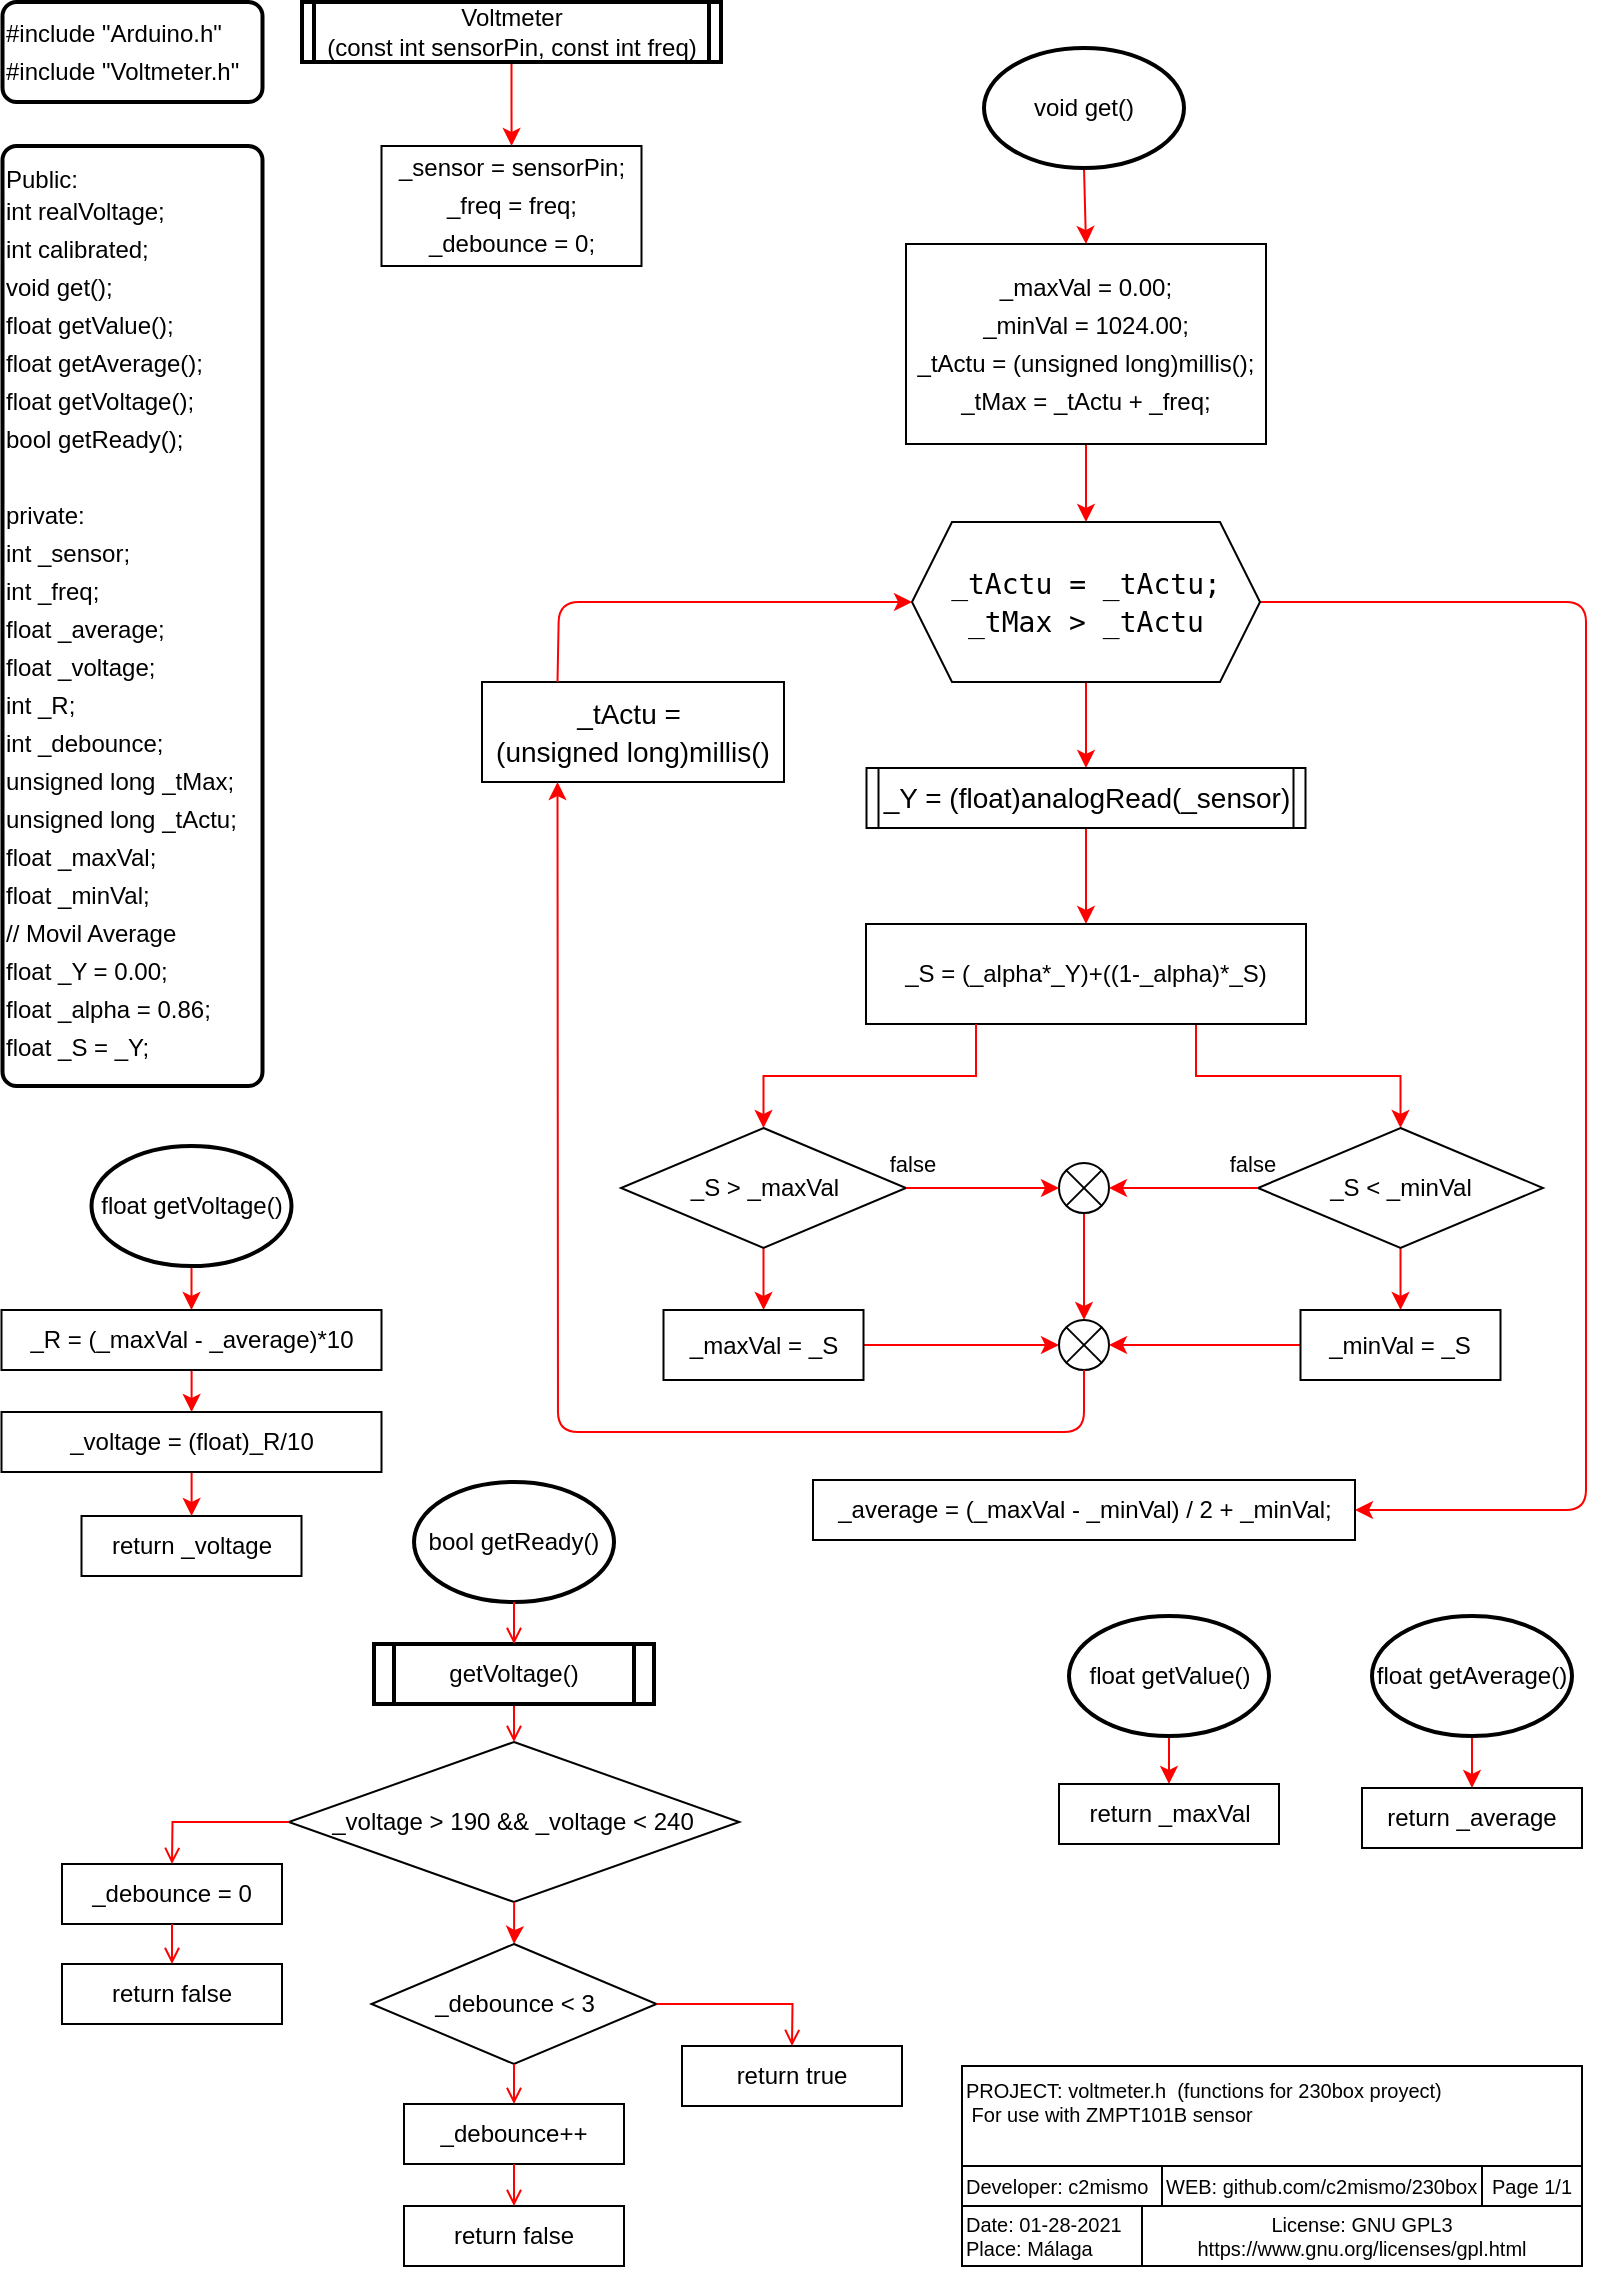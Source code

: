 <mxfile version="14.4.3" type="device"><diagram id="sKhoy_8j1_o4b1sWBmIq" name="Página-1"><mxGraphModel dx="1102" dy="552" grid="1" gridSize="10" guides="1" tooltips="1" connect="1" arrows="1" fold="1" page="1" pageScale="1" pageWidth="827" pageHeight="1169" math="0" shadow="0"><root><mxCell id="0"/><mxCell id="1" parent="0"/><mxCell id="62" value="&lt;div style=&quot;line-height: 19px&quot;&gt;_voltage &amp;gt; 190 &amp;amp;&amp;amp; _voltage &amp;lt; 240&lt;/div&gt;" style="rhombus;whiteSpace=wrap;html=1;rounded=0;fontColor=#000000;strokeColor=#000000;strokeWidth=1;fillColor=#FFFFFF;arcSize=14;" parent="1" vertex="1"><mxGeometry x="163.37" y="888" width="225.25" height="80" as="geometry"/></mxCell><mxCell id="77" value="&lt;div style=&quot;line-height: 19px&quot;&gt;return _voltage&lt;/div&gt;" style="rounded=0;whiteSpace=wrap;html=1;arcSize=14;fontColor=#000000;strokeColor=#000000;strokeWidth=1;fillColor=#FFFFFF;" parent="1" vertex="1"><mxGeometry x="59.75" y="775" width="110" height="30" as="geometry"/></mxCell><mxCell id="86" style="edgeStyle=orthogonalEdgeStyle;rounded=0;orthogonalLoop=1;jettySize=auto;html=1;entryX=0.5;entryY=0;entryDx=0;entryDy=0;exitX=0.5;exitY=1;exitDx=0;exitDy=0;exitPerimeter=0;strokeColor=#FF0000;" parent="1" source="LA758qc7lAQukjRPwAeg-88" target="74" edge="1"><mxGeometry relative="1" as="geometry"><mxPoint x="115.036" y="651" as="sourcePoint"/></mxGeometry></mxCell><mxCell id="83" value="" style="edgeStyle=orthogonalEdgeStyle;rounded=0;orthogonalLoop=1;jettySize=auto;html=1;strokeColor=#FF0000;" parent="1" source="74" target="73" edge="1"><mxGeometry relative="1" as="geometry"/></mxCell><mxCell id="74" value="&lt;div style=&quot;line-height: 19px&quot;&gt;_R = (_maxVal - _average)*10&lt;/div&gt;" style="rounded=0;whiteSpace=wrap;html=1;fontColor=#000000;strokeColor=#000000;strokeWidth=1;fillColor=#FFFFFF;arcSize=14;" parent="1" vertex="1"><mxGeometry x="19.75" y="672" width="190" height="30" as="geometry"/></mxCell><mxCell id="5" value="&lt;div&gt;&lt;font style=&quot;font-size: 12px&quot;&gt;&lt;br&gt;&lt;/font&gt;&lt;/div&gt;&lt;div&gt;&lt;span&gt;Public:&lt;/span&gt;&lt;/div&gt;&lt;div style=&quot;line-height: 19px&quot;&gt;&lt;div&gt;&lt;font style=&quot;font-size: 12px&quot;&gt;int realVoltage;&lt;/font&gt;&lt;/div&gt;&lt;div&gt;    &lt;font style=&quot;font-size: 12px&quot;&gt;int calibrated;&lt;/font&gt;&lt;/div&gt;&lt;div&gt;    &lt;font style=&quot;font-size: 12px&quot;&gt;void get();&lt;/font&gt;&lt;/div&gt;&lt;div&gt;    &lt;font style=&quot;font-size: 12px&quot;&gt;float getValue();&lt;/font&gt;&lt;/div&gt;&lt;div&gt;    &lt;font style=&quot;font-size: 12px&quot;&gt;float getAverage();&lt;/font&gt;&lt;/div&gt;&lt;div&gt;    &lt;font style=&quot;font-size: 12px&quot;&gt;float getVoltage();&lt;/font&gt;&lt;/div&gt;&lt;div&gt;    &lt;font style=&quot;font-size: 12px&quot;&gt;bool getReady();&lt;/font&gt;&lt;/div&gt;&lt;div&gt;&lt;font style=&quot;font-size: 12px&quot;&gt;&lt;br&gt;&lt;/font&gt;&lt;/div&gt;&lt;div&gt;&lt;div style=&quot;line-height: 19px&quot;&gt;&lt;div&gt;&lt;font style=&quot;font-size: 12px&quot;&gt;private:&lt;/font&gt;&lt;/div&gt;&lt;div&gt;    &lt;font style=&quot;font-size: 12px&quot;&gt;int _sensor;&lt;/font&gt;&lt;/div&gt;&lt;div&gt;    &lt;font style=&quot;font-size: 12px&quot;&gt;int _freq;&lt;/font&gt;&lt;/div&gt;&lt;div&gt;    &lt;font style=&quot;font-size: 12px&quot;&gt;float _average;&lt;/font&gt;&lt;/div&gt;&lt;div&gt;    &lt;font style=&quot;font-size: 12px&quot;&gt;float _voltage;&lt;/font&gt;&lt;/div&gt;&lt;div&gt;    &lt;font style=&quot;font-size: 12px&quot;&gt;int _R;&lt;/font&gt;&lt;/div&gt;&lt;div&gt;&lt;font style=&quot;font-size: 12px&quot;&gt;int _debounce;&lt;/font&gt;&lt;/div&gt;&lt;div&gt;    &lt;font style=&quot;font-size: 12px&quot;&gt;unsigned long _tMax;&lt;/font&gt;&lt;/div&gt;&lt;div&gt;    &lt;font style=&quot;font-size: 12px&quot;&gt;unsigned long _tActu;&lt;/font&gt;&lt;/div&gt;&lt;div&gt;    &lt;font style=&quot;font-size: 12px&quot;&gt;float _maxVal;&lt;/font&gt;&lt;/div&gt;&lt;div&gt;    &lt;font style=&quot;font-size: 12px&quot;&gt;float _minVal;&lt;/font&gt;&lt;/div&gt;&lt;div&gt;&lt;font style=&quot;font-size: 12px&quot;&gt;    // Movil Average&lt;/font&gt;&lt;/div&gt;&lt;div&gt;    &lt;font style=&quot;font-size: 12px&quot;&gt;float _Y = 0.00;&lt;/font&gt;&lt;/div&gt;&lt;div&gt;    &lt;font style=&quot;font-size: 12px&quot;&gt;float _alpha = 0.86;&lt;/font&gt;&lt;/div&gt;&lt;div&gt;    &lt;font style=&quot;font-size: 12px&quot;&gt;float _S = _Y;&lt;/font&gt;&lt;/div&gt;&lt;/div&gt;&lt;/div&gt;&lt;/div&gt;&lt;span&gt;&lt;br&gt;&lt;/span&gt;" style="rounded=1;whiteSpace=wrap;html=1;absoluteArcSize=1;arcSize=14;strokeWidth=2;align=left;strokeColor=#000000;fillColor=#FFFFFF;fontColor=#000000;" parent="1" vertex="1"><mxGeometry x="20.25" y="90" width="130" height="470" as="geometry"/></mxCell><mxCell id="7" value="&lt;div style=&quot;line-height: 19px&quot;&gt;&lt;div&gt;  _sensor = sensorPin;&lt;/div&gt;&lt;div&gt;  _freq = freq;&lt;/div&gt;&lt;div&gt;_debounce = 0;&lt;/div&gt;&lt;/div&gt;" style="rounded=0;whiteSpace=wrap;html=1;absoluteArcSize=1;arcSize=14;strokeWidth=1;align=center;fontColor=#000000;strokeColor=#000000;fillColor=#FFFFFF;" parent="1" vertex="1"><mxGeometry x="209.75" y="90" width="130" height="60" as="geometry"/></mxCell><mxCell id="55" value="" style="edgeStyle=orthogonalEdgeStyle;rounded=0;orthogonalLoop=1;jettySize=auto;html=1;strokeColor=#FF0000;" parent="1" source="10" target="53" edge="1"><mxGeometry relative="1" as="geometry"/></mxCell><mxCell id="10" value="&lt;div style=&quot;line-height: 19px&quot;&gt;&lt;div&gt;  &lt;font&gt;_maxVal = 0.00;&lt;/font&gt;&lt;/div&gt;&lt;div&gt;  &lt;font&gt;_minVal = 1024.00;&lt;/font&gt;&lt;/div&gt;&lt;div&gt;  &lt;font&gt;_tActu = (unsigned long)millis();&lt;/font&gt;&lt;/div&gt;&lt;div&gt;  &lt;font&gt;_tMax = _tActu + _freq;&lt;/font&gt;&lt;/div&gt;&lt;/div&gt;" style="rounded=0;whiteSpace=wrap;html=1;absoluteArcSize=1;arcSize=14;strokeWidth=1;align=center;strokeColor=#000000;fillColor=#FFFFFF;fontColor=#000000;" parent="1" vertex="1"><mxGeometry x="472" y="139" width="180" height="100" as="geometry"/></mxCell><mxCell id="15" value="" style="endArrow=classic;html=1;exitX=0.5;exitY=1;exitDx=0;exitDy=0;entryX=0.5;entryY=0;entryDx=0;entryDy=0;exitPerimeter=0;strokeColor=#FF0000;" parent="1" source="LA758qc7lAQukjRPwAeg-86" target="10" edge="1"><mxGeometry width="50" height="50" relative="1" as="geometry"><mxPoint x="561" y="106" as="sourcePoint"/><mxPoint x="772" y="293" as="targetPoint"/></mxGeometry></mxCell><mxCell id="16" value="&lt;div style=&quot;font-size: 14px ; line-height: 19px&quot;&gt;&lt;font&gt;_tActu =&amp;nbsp;&lt;/font&gt;&lt;/div&gt;&lt;div style=&quot;font-size: 14px ; line-height: 19px&quot;&gt;&lt;font&gt;(unsigned long)millis()&lt;/font&gt;&lt;/div&gt;" style="rounded=0;whiteSpace=wrap;html=1;absoluteArcSize=1;arcSize=14;strokeWidth=1;align=center;strokeColor=#000000;fillColor=#FFFFFF;fontColor=#000000;" parent="1" vertex="1"><mxGeometry x="260" y="358" width="151" height="50" as="geometry"/></mxCell><mxCell id="20" value="" style="edgeStyle=orthogonalEdgeStyle;rounded=0;orthogonalLoop=1;jettySize=auto;html=1;exitX=0.5;exitY=1;exitDx=0;exitDy=0;strokeColor=#FF0000;" parent="1" source="LA758qc7lAQukjRPwAeg-87" target="19" edge="1"><mxGeometry relative="1" as="geometry"><mxPoint x="562.014" y="448" as="sourcePoint"/></mxGeometry></mxCell><mxCell id="23" value="" style="edgeStyle=orthogonalEdgeStyle;rounded=0;orthogonalLoop=1;jettySize=auto;html=1;exitX=0.75;exitY=1;exitDx=0;exitDy=0;strokeColor=#FF0000;" parent="1" source="19" target="21" edge="1"><mxGeometry relative="1" as="geometry"/></mxCell><mxCell id="19" value="&lt;div style=&quot;line-height: 19px&quot;&gt;_S = (_alpha*_Y)+((1-_alpha)*_S)&lt;/div&gt;" style="rounded=0;whiteSpace=wrap;html=1;absoluteArcSize=1;arcSize=14;strokeWidth=1;fontColor=#000000;strokeColor=#000000;fillColor=#FFFFFF;" parent="1" vertex="1"><mxGeometry x="452" y="479" width="220" height="50" as="geometry"/></mxCell><mxCell id="25" value="" style="edgeStyle=orthogonalEdgeStyle;rounded=0;orthogonalLoop=1;jettySize=auto;html=1;strokeColor=#FF0000;" parent="1" source="21" target="24" edge="1"><mxGeometry relative="1" as="geometry"/></mxCell><mxCell id="21" value="&lt;div style=&quot;line-height: 19px&quot;&gt;&lt;div style=&quot;line-height: 19px&quot;&gt;_S &amp;lt; _minVal&lt;/div&gt;&lt;/div&gt;" style="strokeWidth=1;html=1;shape=mxgraph.flowchart.decision;whiteSpace=wrap;rounded=0;fontColor=#000000;strokeColor=#000000;fillColor=#FFFFFF;arcSize=14;" parent="1" vertex="1"><mxGeometry x="648" y="581" width="142.5" height="60" as="geometry"/></mxCell><mxCell id="40" value="" style="edgeStyle=orthogonalEdgeStyle;rounded=0;orthogonalLoop=1;jettySize=auto;html=1;strokeColor=#FF0000;" parent="1" source="24" target="37" edge="1"><mxGeometry relative="1" as="geometry"/></mxCell><mxCell id="24" value="&lt;span&gt;_minVal = _S&lt;/span&gt;" style="rounded=0;whiteSpace=wrap;html=1;absoluteArcSize=1;arcSize=14;strokeWidth=1;fontColor=#000000;strokeColor=#000000;fillColor=#FFFFFF;" parent="1" vertex="1"><mxGeometry x="669.25" y="672" width="100" height="35" as="geometry"/></mxCell><mxCell id="26" value="" style="edgeStyle=orthogonalEdgeStyle;rounded=0;orthogonalLoop=1;jettySize=auto;html=1;strokeColor=#FF0000;" parent="1" source="27" target="28" edge="1"><mxGeometry relative="1" as="geometry"/></mxCell><mxCell id="29" value="" style="edgeStyle=orthogonalEdgeStyle;rounded=0;orthogonalLoop=1;jettySize=auto;html=1;exitX=0.25;exitY=1;exitDx=0;exitDy=0;strokeColor=#FF0000;" parent="1" source="19" target="27" edge="1"><mxGeometry relative="1" as="geometry"/></mxCell><mxCell id="27" value="&lt;div style=&quot;line-height: 19px&quot;&gt;_S &amp;gt; _maxVal&lt;/div&gt;" style="strokeWidth=1;html=1;shape=mxgraph.flowchart.decision;whiteSpace=wrap;rounded=0;fontColor=#000000;strokeColor=#000000;fillColor=#FFFFFF;arcSize=14;" parent="1" vertex="1"><mxGeometry x="329.5" y="581" width="142.5" height="60" as="geometry"/></mxCell><mxCell id="39" value="" style="edgeStyle=orthogonalEdgeStyle;rounded=0;orthogonalLoop=1;jettySize=auto;html=1;strokeColor=#FF0000;" parent="1" source="28" target="37" edge="1"><mxGeometry relative="1" as="geometry"/></mxCell><mxCell id="28" value="&lt;span&gt;_maxVal = _S&lt;/span&gt;" style="rounded=0;whiteSpace=wrap;html=1;absoluteArcSize=1;arcSize=14;strokeWidth=1;fontColor=#000000;strokeColor=#000000;fillColor=#FFFFFF;" parent="1" vertex="1"><mxGeometry x="350.75" y="672" width="100" height="35" as="geometry"/></mxCell><mxCell id="41" value="" style="edgeStyle=orthogonalEdgeStyle;rounded=0;orthogonalLoop=1;jettySize=auto;html=1;strokeColor=#FF0000;" parent="1" source="30" target="37" edge="1"><mxGeometry relative="1" as="geometry"/></mxCell><mxCell id="30" value="" style="verticalLabelPosition=bottom;verticalAlign=middle;html=1;shape=mxgraph.flowchart.or;rounded=0;fontColor=#000000;strokeColor=#000000;strokeWidth=1;fillColor=#FFFFFF;arcSize=14;" parent="1" vertex="1"><mxGeometry x="548.5" y="598.5" width="25" height="25" as="geometry"/></mxCell><mxCell id="31" value="" style="endArrow=classic;html=1;exitX=1;exitY=0.5;exitDx=0;exitDy=0;exitPerimeter=0;entryX=0;entryY=0.5;entryDx=0;entryDy=0;entryPerimeter=0;strokeColor=#FF0000;" parent="1" source="27" target="30" edge="1"><mxGeometry relative="1" as="geometry"><mxPoint x="492" y="596" as="sourcePoint"/><mxPoint x="592" y="596" as="targetPoint"/></mxGeometry></mxCell><mxCell id="32" value="false" style="edgeLabel;resizable=0;html=1;align=center;verticalAlign=middle;" parent="31" connectable="0" vertex="1"><mxGeometry relative="1" as="geometry"><mxPoint x="-35.29" y="-12.5" as="offset"/></mxGeometry></mxCell><mxCell id="33" value="" style="endArrow=classic;html=1;exitX=0;exitY=0.5;exitDx=0;exitDy=0;exitPerimeter=0;entryX=1;entryY=0.5;entryDx=0;entryDy=0;entryPerimeter=0;strokeColor=#FF0000;" parent="1" source="21" target="30" edge="1"><mxGeometry relative="1" as="geometry"><mxPoint x="434.5" y="616" as="sourcePoint"/><mxPoint x="622" y="656" as="targetPoint"/></mxGeometry></mxCell><mxCell id="34" value="false" style="edgeLabel;resizable=0;html=1;align=center;verticalAlign=middle;" parent="33" connectable="0" vertex="1"><mxGeometry relative="1" as="geometry"><mxPoint x="34.14" y="-12.5" as="offset"/></mxGeometry></mxCell><mxCell id="37" value="" style="verticalLabelPosition=bottom;verticalAlign=middle;html=1;shape=mxgraph.flowchart.or;rounded=0;fontColor=#000000;strokeColor=#000000;strokeWidth=1;fillColor=#FFFFFF;arcSize=14;" parent="1" vertex="1"><mxGeometry x="548.5" y="677" width="25" height="25" as="geometry"/></mxCell><mxCell id="43" value="" style="endArrow=classic;html=1;exitX=0.5;exitY=1;exitDx=0;exitDy=0;exitPerimeter=0;entryX=0.25;entryY=1;entryDx=0;entryDy=0;strokeColor=#FF0000;" parent="1" source="37" target="16" edge="1"><mxGeometry width="50" height="50" relative="1" as="geometry"><mxPoint x="561" y="749" as="sourcePoint"/><mxPoint x="297.5" y="413" as="targetPoint"/><Array as="points"><mxPoint x="561" y="733"/><mxPoint x="298" y="733"/></Array></mxGeometry></mxCell><mxCell id="45" value="" style="endArrow=classic;html=1;exitX=1;exitY=0.5;exitDx=0;exitDy=0;entryX=1;entryY=0.5;entryDx=0;entryDy=0;strokeColor=#FF0000;" parent="1" source="53" target="46" edge="1"><mxGeometry width="50" height="50" relative="1" as="geometry"><mxPoint x="672" y="318" as="sourcePoint"/><mxPoint x="802" y="893" as="targetPoint"/><Array as="points"><mxPoint x="812" y="318"/><mxPoint x="812" y="772"/></Array></mxGeometry></mxCell><mxCell id="46" value="&lt;div style=&quot;line-height: 19px&quot;&gt;_average = (_maxVal - _minVal) / 2 + _minVal;&lt;/div&gt;" style="rounded=0;whiteSpace=wrap;html=1;absoluteArcSize=1;arcSize=14;strokeWidth=1;fontColor=#000000;strokeColor=#000000;fillColor=#FFFFFF;" parent="1" vertex="1"><mxGeometry x="425.5" y="757" width="271" height="30" as="geometry"/></mxCell><mxCell id="47" value="" style="endArrow=classic;html=1;exitX=0.25;exitY=0;exitDx=0;exitDy=0;entryX=0;entryY=0.5;entryDx=0;entryDy=0;strokeColor=#FF0000;" parent="1" source="16" target="53" edge="1"><mxGeometry width="50" height="50" relative="1" as="geometry"><mxPoint x="297.5" y="363" as="sourcePoint"/><mxPoint x="452" y="318" as="targetPoint"/><Array as="points"><mxPoint x="298.5" y="318"/></Array></mxGeometry></mxCell><mxCell id="79" value="" style="edgeStyle=orthogonalEdgeStyle;rounded=0;orthogonalLoop=1;jettySize=auto;html=1;strokeColor=#FF0000;" parent="1" source="49" target="7" edge="1"><mxGeometry relative="1" as="geometry"/></mxCell><mxCell id="49" value="&lt;span&gt;Voltmeter&lt;br&gt;&lt;div style=&quot;text-align: center&quot;&gt;&lt;span style=&quot;text-align: left&quot;&gt;(const int sensorPin, const int freq&lt;/span&gt;&lt;span style=&quot;text-align: left&quot;&gt;)&lt;/span&gt;&lt;/div&gt;&lt;/span&gt;" style="shape=process;whiteSpace=wrap;html=1;backgroundOutline=1;size=0.029;rounded=0;fontColor=#000000;strokeColor=#000000;strokeWidth=2;fillColor=#FFFFFF;arcSize=14;" parent="1" vertex="1"><mxGeometry x="170" y="18" width="209.5" height="30" as="geometry"/></mxCell><mxCell id="57" value="" style="edgeStyle=orthogonalEdgeStyle;rounded=0;orthogonalLoop=1;jettySize=auto;html=1;exitX=0.5;exitY=1;exitDx=0;exitDy=0;exitPerimeter=0;strokeColor=#FF0000;" parent="1" source="LA758qc7lAQukjRPwAeg-89" target="56" edge="1"><mxGeometry relative="1" as="geometry"><mxPoint x="603.5" y="889" as="sourcePoint"/></mxGeometry></mxCell><mxCell id="54" value="" style="edgeStyle=orthogonalEdgeStyle;rounded=0;orthogonalLoop=1;jettySize=auto;html=1;entryX=0.5;entryY=0;entryDx=0;entryDy=0;strokeColor=#FF0000;" parent="1" source="53" target="LA758qc7lAQukjRPwAeg-87" edge="1"><mxGeometry relative="1" as="geometry"><mxPoint x="562" y="398" as="targetPoint"/></mxGeometry></mxCell><mxCell id="53" value="&lt;div style=&quot;font-family: &amp;quot;droid sans mono&amp;quot; , monospace , monospace , &amp;quot;droid sans fallback&amp;quot; ; font-size: 14px ; line-height: 19px&quot;&gt;&lt;font&gt;_tActu = _tActu;&lt;/font&gt;&lt;/div&gt;&lt;div style=&quot;font-family: &amp;quot;droid sans mono&amp;quot; , monospace , monospace , &amp;quot;droid sans fallback&amp;quot; ; font-size: 14px ; line-height: 19px&quot;&gt;&lt;font&gt;_tMax &amp;gt; _tActu&lt;/font&gt;&lt;/div&gt;" style="shape=hexagon;perimeter=hexagonPerimeter2;whiteSpace=wrap;html=1;fixedSize=1;rounded=0;strokeColor=#000000;strokeWidth=1;fillColor=#FFFFFF;arcSize=14;fontColor=#000000;" parent="1" vertex="1"><mxGeometry x="475" y="278" width="174" height="80" as="geometry"/></mxCell><mxCell id="56" value="&lt;div style=&quot;line-height: 19px&quot;&gt;return _maxVal&lt;/div&gt;" style="rounded=0;whiteSpace=wrap;html=1;arcSize=14;fontColor=#000000;strokeColor=#000000;strokeWidth=1;fillColor=#FFFFFF;" parent="1" vertex="1"><mxGeometry x="548.5" y="909" width="110" height="30" as="geometry"/></mxCell><mxCell id="58" value="" style="edgeStyle=orthogonalEdgeStyle;rounded=0;orthogonalLoop=1;jettySize=auto;html=1;exitX=0.5;exitY=1;exitDx=0;exitDy=0;exitPerimeter=0;strokeColor=#FF0000;" parent="1" source="LA758qc7lAQukjRPwAeg-90" target="60" edge="1"><mxGeometry relative="1" as="geometry"><mxPoint x="755" y="890" as="sourcePoint"/></mxGeometry></mxCell><mxCell id="60" value="&lt;div style=&quot;line-height: 19px&quot;&gt;return _average&lt;/div&gt;" style="rounded=0;whiteSpace=wrap;html=1;arcSize=14;fontColor=#000000;strokeColor=#000000;strokeWidth=1;fillColor=#FFFFFF;" parent="1" vertex="1"><mxGeometry x="700" y="911" width="110" height="30" as="geometry"/></mxCell><mxCell id="66" value="" style="edgeStyle=orthogonalEdgeStyle;rounded=0;orthogonalLoop=1;jettySize=auto;html=1;strokeColor=#FF0000;entryX=0.5;entryY=0;entryDx=0;entryDy=0;entryPerimeter=0;" parent="1" source="62" target="iNeTdntRGKg0llLaJymZ-86" edge="1"><mxGeometry relative="1" as="geometry"><mxPoint x="276.25" y="1004" as="targetPoint"/></mxGeometry></mxCell><mxCell id="64" value="&lt;div style=&quot;line-height: 19px&quot;&gt;return true&lt;/div&gt;" style="rounded=0;whiteSpace=wrap;html=1;arcSize=14;fontColor=#000000;strokeColor=#000000;strokeWidth=1;fillColor=#FFFFFF;" parent="1" vertex="1"><mxGeometry x="360" y="1040" width="110" height="30" as="geometry"/></mxCell><mxCell id="65" value="&lt;div style=&quot;line-height: 19px&quot;&gt;_debounce = 0&lt;br&gt;&lt;/div&gt;" style="rounded=0;whiteSpace=wrap;html=1;arcSize=14;fontColor=#000000;strokeColor=#000000;strokeWidth=1;fillColor=#FFFFFF;" parent="1" vertex="1"><mxGeometry x="50.0" y="949" width="110" height="30" as="geometry"/></mxCell><mxCell id="82" value="" style="edgeStyle=orthogonalEdgeStyle;rounded=0;orthogonalLoop=1;jettySize=auto;html=1;strokeColor=#FF0000;" parent="1" source="73" target="77" edge="1"><mxGeometry relative="1" as="geometry"/></mxCell><mxCell id="73" value="&lt;div style=&quot;line-height: 19px&quot;&gt;&lt;div style=&quot;line-height: 19px&quot;&gt;_voltage = (float)_R/10&lt;/div&gt;&lt;/div&gt;" style="rounded=0;whiteSpace=wrap;html=1;fontColor=#000000;strokeColor=#000000;strokeWidth=1;fillColor=#FFFFFF;arcSize=14;" parent="1" vertex="1"><mxGeometry x="19.75" y="723" width="190" height="30" as="geometry"/></mxCell><mxCell id="80" value="&lt;div style=&quot;line-height: 19px; font-size: 12px;&quot;&gt;&lt;div style=&quot;line-height: 19px; font-size: 12px;&quot;&gt;&lt;div style=&quot;font-size: 12px;&quot;&gt;#include &quot;Arduino.h&quot;&lt;/div&gt;&lt;div style=&quot;font-size: 12px;&quot;&gt;#include &quot;Voltmeter.h&quot;&lt;/div&gt;&lt;/div&gt;&lt;/div&gt;" style="rounded=1;whiteSpace=wrap;html=1;absoluteArcSize=1;arcSize=14;strokeWidth=2;align=left;fontColor=#000000;fillColor=#FFFFFF;strokeColor=#000000;fontSize=12;" parent="1" vertex="1"><mxGeometry x="20.25" y="18" width="130" height="50" as="geometry"/></mxCell><mxCell id="LA758qc7lAQukjRPwAeg-86" value="void get()" style="strokeWidth=2;html=1;shape=mxgraph.flowchart.start_1;whiteSpace=wrap;rounded=0;fontColor=#000000;strokeColor=#000000;fillColor=#FFFFFF;arcSize=14;" parent="1" vertex="1"><mxGeometry x="511" y="41" width="100" height="60" as="geometry"/></mxCell><mxCell id="LA758qc7lAQukjRPwAeg-87" value="&lt;span style=&quot;font-size: 14px&quot;&gt;_Y = (float)analogRead(_sensor)&lt;/span&gt;" style="shape=process;whiteSpace=wrap;html=1;backgroundOutline=1;size=0.029;rounded=0;fontColor=#000000;strokeColor=#000000;strokeWidth=1;fillColor=#FFFFFF;arcSize=14;" parent="1" vertex="1"><mxGeometry x="452.25" y="401" width="219.5" height="30" as="geometry"/></mxCell><mxCell id="LA758qc7lAQukjRPwAeg-88" value="float getVoltage()" style="strokeWidth=2;html=1;shape=mxgraph.flowchart.start_1;whiteSpace=wrap;rounded=0;fontColor=#000000;strokeColor=#000000;fillColor=#FFFFFF;arcSize=14;" parent="1" vertex="1"><mxGeometry x="64.75" y="590" width="100" height="60" as="geometry"/></mxCell><mxCell id="LA758qc7lAQukjRPwAeg-89" value="float getValue()" style="strokeWidth=2;html=1;shape=mxgraph.flowchart.start_1;whiteSpace=wrap;rounded=0;fontColor=#000000;strokeColor=#000000;fillColor=#FFFFFF;arcSize=14;" parent="1" vertex="1"><mxGeometry x="553.5" y="825" width="100" height="60" as="geometry"/></mxCell><mxCell id="LA758qc7lAQukjRPwAeg-90" value="float getAverage()" style="strokeWidth=2;html=1;shape=mxgraph.flowchart.start_1;whiteSpace=wrap;rounded=0;fontColor=#000000;strokeColor=#000000;fillColor=#FFFFFF;arcSize=14;" parent="1" vertex="1"><mxGeometry x="705" y="825" width="100" height="60" as="geometry"/></mxCell><mxCell id="LA758qc7lAQukjRPwAeg-91" value="bool getReady()" style="strokeWidth=2;html=1;shape=mxgraph.flowchart.start_1;whiteSpace=wrap;rounded=0;fontColor=#000000;strokeColor=#000000;fillColor=#FFFFFF;arcSize=14;" parent="1" vertex="1"><mxGeometry x="226.01" y="758" width="100" height="60" as="geometry"/></mxCell><mxCell id="LA758qc7lAQukjRPwAeg-100" value="PROJECT: voltmeter.h&amp;nbsp; (functions for 230box proyect)&lt;br&gt;&amp;nbsp;For use with ZMPT101B sensor" style="rounded=0;whiteSpace=wrap;html=1;labelBackgroundColor=#FFFFFF;strokeColor=#000000;fillColor=none;fontSize=10;fontColor=#000000;align=left;verticalAlign=top;" parent="1" vertex="1"><mxGeometry x="500" y="1050" width="310" height="50" as="geometry"/></mxCell><mxCell id="LA758qc7lAQukjRPwAeg-101" value="Developer: c2mismo" style="rounded=0;whiteSpace=wrap;html=1;labelBackgroundColor=#FFFFFF;strokeColor=#000000;fillColor=none;fontSize=10;fontColor=#000000;align=left;" parent="1" vertex="1"><mxGeometry x="500" y="1100" width="100" height="20" as="geometry"/></mxCell><mxCell id="LA758qc7lAQukjRPwAeg-102" value="WEB: github.com/c2mismo/230box" style="rounded=0;whiteSpace=wrap;html=1;labelBackgroundColor=#FFFFFF;strokeColor=#000000;fillColor=none;fontSize=10;fontColor=#000000;align=left;" parent="1" vertex="1"><mxGeometry x="600" y="1100" width="160" height="20" as="geometry"/></mxCell><mxCell id="LA758qc7lAQukjRPwAeg-103" value="Date: 01-28-2021&lt;br&gt;Place: Málaga" style="rounded=0;whiteSpace=wrap;html=1;labelBackgroundColor=#FFFFFF;strokeColor=#000000;fillColor=none;fontSize=10;fontColor=#000000;align=left;" parent="1" vertex="1"><mxGeometry x="500" y="1120" width="90" height="30" as="geometry"/></mxCell><mxCell id="LA758qc7lAQukjRPwAeg-104" value="License: GNU GPL3 https://www.gnu.org/licenses/gpl.html" style="rounded=0;whiteSpace=wrap;html=1;labelBackgroundColor=#FFFFFF;strokeColor=#000000;fillColor=none;fontSize=10;fontColor=#000000;align=center;" parent="1" vertex="1"><mxGeometry x="590" y="1120" width="220" height="30" as="geometry"/></mxCell><mxCell id="LA758qc7lAQukjRPwAeg-105" value="Page 1/1" style="rounded=0;whiteSpace=wrap;html=1;labelBackgroundColor=#FFFFFF;strokeColor=#000000;fillColor=none;fontSize=10;fontColor=#000000;align=center;" parent="1" vertex="1"><mxGeometry x="760" y="1100" width="50" height="20" as="geometry"/></mxCell><mxCell id="iNeTdntRGKg0llLaJymZ-86" value="&lt;div style=&quot;line-height: 19px&quot;&gt;_debounce &amp;lt; 3&lt;/div&gt;" style="strokeWidth=1;html=1;shape=mxgraph.flowchart.decision;whiteSpace=wrap;rounded=0;fontColor=#000000;strokeColor=#000000;fillColor=#FFFFFF;arcSize=14;" parent="1" vertex="1"><mxGeometry x="204.75" y="989" width="142.5" height="60" as="geometry"/></mxCell><mxCell id="iNeTdntRGKg0llLaJymZ-87" value="&lt;div style=&quot;line-height: 19px&quot;&gt;_debounce++&lt;/div&gt;" style="rounded=0;whiteSpace=wrap;html=1;arcSize=14;fontColor=#000000;strokeColor=#000000;strokeWidth=1;fillColor=#FFFFFF;" parent="1" vertex="1"><mxGeometry x="221.0" y="1069" width="110" height="30" as="geometry"/></mxCell><mxCell id="iNeTdntRGKg0llLaJymZ-88" value="&lt;div style=&quot;line-height: 19px&quot;&gt;return false&lt;/div&gt;" style="rounded=0;whiteSpace=wrap;html=1;arcSize=14;fontColor=#000000;strokeColor=#000000;strokeWidth=1;fillColor=#FFFFFF;" parent="1" vertex="1"><mxGeometry x="221.0" y="1120" width="110" height="30" as="geometry"/></mxCell><mxCell id="iNeTdntRGKg0llLaJymZ-90" value="" style="endArrow=open;strokeColor=#FF0000;endFill=1;rounded=0;entryX=0.5;entryY=0;entryDx=0;entryDy=0;exitX=0;exitY=0.5;exitDx=0;exitDy=0;" parent="1" source="62" target="65" edge="1"><mxGeometry relative="1" as="geometry"><mxPoint x="435.25" y="895" as="sourcePoint"/><mxPoint x="553.75" y="941.5" as="targetPoint"/><Array as="points"><mxPoint x="105.25" y="928"/></Array></mxGeometry></mxCell><mxCell id="iNeTdntRGKg0llLaJymZ-91" value="" style="endArrow=open;strokeColor=#FF0000;endFill=1;rounded=0;entryX=0.5;entryY=0;entryDx=0;entryDy=0;exitX=1;exitY=0.5;exitDx=0;exitDy=0;exitPerimeter=0;" parent="1" source="iNeTdntRGKg0llLaJymZ-86" target="64" edge="1"><mxGeometry relative="1" as="geometry"><mxPoint x="398.63" y="902" as="sourcePoint"/><mxPoint x="575.25" y="934" as="targetPoint"/><Array as="points"><mxPoint x="415.25" y="1019"/></Array></mxGeometry></mxCell><mxCell id="iNeTdntRGKg0llLaJymZ-92" value="&lt;div style=&quot;line-height: 19px&quot;&gt;return false&lt;/div&gt;" style="rounded=0;whiteSpace=wrap;html=1;arcSize=14;fontColor=#000000;strokeColor=#000000;strokeWidth=1;fillColor=#FFFFFF;" parent="1" vertex="1"><mxGeometry x="50.0" y="999" width="110" height="30" as="geometry"/></mxCell><mxCell id="iNeTdntRGKg0llLaJymZ-94" value="" style="endArrow=open;strokeColor=#FF0000;endFill=1;rounded=0;entryX=0.5;entryY=0;entryDx=0;entryDy=0;exitX=0.5;exitY=1;exitDx=0;exitDy=0;exitPerimeter=0;" parent="1" source="iNeTdntRGKg0llLaJymZ-86" target="iNeTdntRGKg0llLaJymZ-87" edge="1"><mxGeometry relative="1" as="geometry"><mxPoint x="357.25" y="1029" as="sourcePoint"/><mxPoint x="412.25" y="1049" as="targetPoint"/><Array as="points"/></mxGeometry></mxCell><mxCell id="iNeTdntRGKg0llLaJymZ-95" value="" style="endArrow=open;strokeColor=#FF0000;endFill=1;rounded=0;entryX=0.5;entryY=0;entryDx=0;entryDy=0;exitX=0.5;exitY=1;exitDx=0;exitDy=0;" parent="1" source="iNeTdntRGKg0llLaJymZ-87" target="iNeTdntRGKg0llLaJymZ-88" edge="1"><mxGeometry relative="1" as="geometry"><mxPoint x="286" y="1045" as="sourcePoint"/><mxPoint x="286.0" y="1079" as="targetPoint"/><Array as="points"/></mxGeometry></mxCell><mxCell id="iNeTdntRGKg0llLaJymZ-96" value="" style="endArrow=open;strokeColor=#FF0000;endFill=1;rounded=0;entryX=0.5;entryY=0;entryDx=0;entryDy=0;exitX=0.5;exitY=1;exitDx=0;exitDy=0;" parent="1" source="65" target="iNeTdntRGKg0llLaJymZ-92" edge="1"><mxGeometry relative="1" as="geometry"><mxPoint x="-174.25" y="1084" as="sourcePoint"/><mxPoint x="-174.25" y="1118" as="targetPoint"/><Array as="points"/></mxGeometry></mxCell><mxCell id="iNeTdntRGKg0llLaJymZ-97" value="" style="endArrow=open;strokeColor=#FF0000;endFill=1;rounded=0;entryX=0.5;entryY=0;entryDx=0;entryDy=0;exitX=0.5;exitY=1;exitDx=0;exitDy=0;" parent="1" source="iNeTdntRGKg0llLaJymZ-98" target="62" edge="1"><mxGeometry relative="1" as="geometry"><mxPoint x="276.01" y="869" as="sourcePoint"/><mxPoint x="286.0" y="1133" as="targetPoint"/><Array as="points"/></mxGeometry></mxCell><mxCell id="iNeTdntRGKg0llLaJymZ-98" value="&lt;font style=&quot;font-size: 12px&quot;&gt;getVoltage()&lt;/font&gt;" style="shape=process;whiteSpace=wrap;html=1;backgroundOutline=1;size=0.071;rounded=0;fontColor=#000000;strokeColor=#000000;strokeWidth=2;fillColor=#FFFFFF;arcSize=14;" parent="1" vertex="1"><mxGeometry x="206" y="839" width="140" height="30" as="geometry"/></mxCell><mxCell id="iNeTdntRGKg0llLaJymZ-99" value="" style="endArrow=open;strokeColor=#FF0000;endFill=1;rounded=0;entryX=0.5;entryY=0;entryDx=0;entryDy=0;exitX=0.5;exitY=1;exitDx=0;exitDy=0;exitPerimeter=0;" parent="1" source="LA758qc7lAQukjRPwAeg-91" target="iNeTdntRGKg0llLaJymZ-98" edge="1"><mxGeometry relative="1" as="geometry"><mxPoint x="286" y="879" as="sourcePoint"/><mxPoint x="285.995" y="898" as="targetPoint"/><Array as="points"/></mxGeometry></mxCell></root></mxGraphModel></diagram></mxfile>